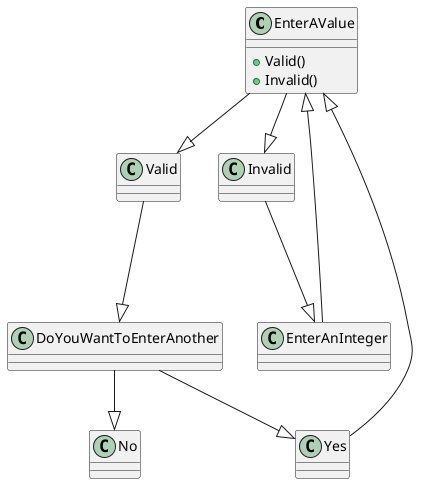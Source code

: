 @startuml

class EnterAValue{
    +Valid()
    +Invalid()
}

EnterAValue --|> Valid
EnterAValue --|> Invalid

Valid ---|> DoYouWantToEnterAnother
Invalid ---|> EnterAnInteger

DoYouWantToEnterAnother --|> Yes
DoYouWantToEnterAnother --|> No

EnterAnInteger --|> EnterAValue
Yes --|> EnterAValue
@enduml